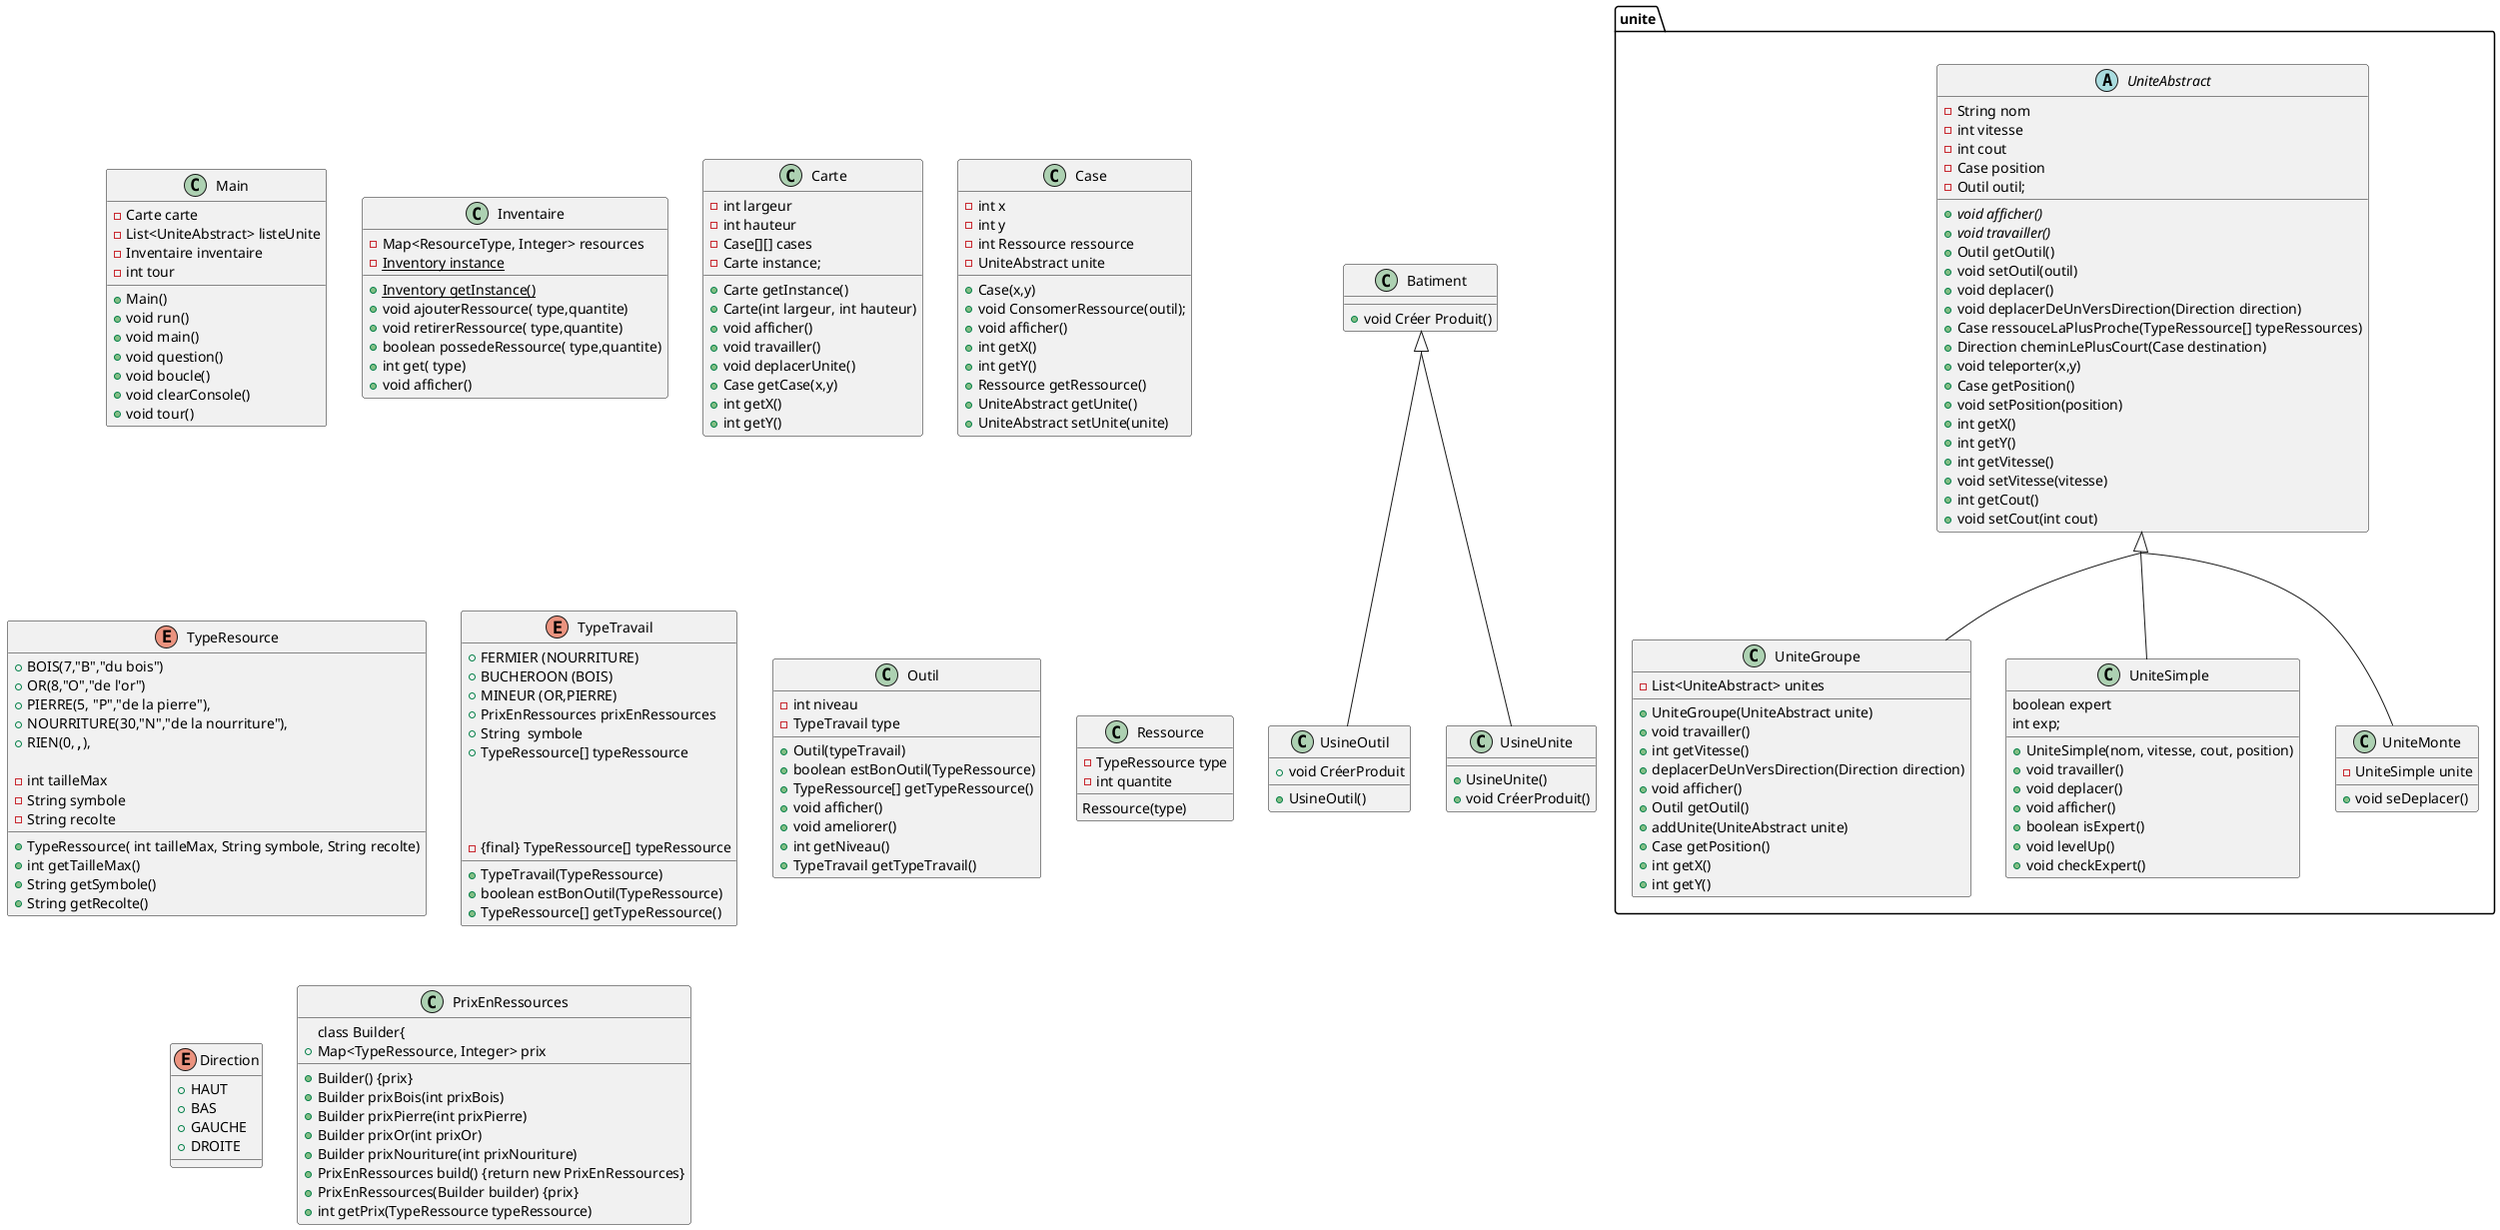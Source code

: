 @startuml
skinparam groupInheritance 2

class Main {
  -Carte carte
  -List<UniteAbstract> listeUnite
  -Inventaire inventaire
  -int tour

  +Main()
  +void run()
  +void main()
  +void question()
  +void boucle()
  +void clearConsole()
  +void tour()
}

class Inventaire {
  -Map<ResourceType, Integer> resources
  -{static} Inventory instance

  +{static} Inventory getInstance()
  +void ajouterRessource( type,quantite)
  +void retirerRessource( type,quantite)
  +boolean possedeRessource( type,quantite)
  +int get( type)
  +void afficher()
}

class Carte {
  -int largeur
  -int hauteur
  -Case[][] cases
  -Carte instance;

  +Carte getInstance()
  +Carte(int largeur, int hauteur)
  +void afficher()
  +void travailler()
  +void deplacerUnite()
  +Case getCase(x,y)
  +int getX()
  +int getY()
}

class Case {
  -int x
  -int y
  -int Ressource ressource
  -UniteAbstract unite

  +Case(x,y)
  +void ConsomerRessource(outil);
  +void afficher()
  +int getX()
  +int getY()
  +Ressource getRessource()
  +UniteAbstract getUnite()
  +UniteAbstract setUnite(unite)
}

enum TypeResource {
  +{field} BOIS(7,"B","du bois")
  +{field} OR(8,"O","de l'or")
  +{field} PIERRE(5, "P","de la pierre"),
  +{field} NOURRITURE(30,"N","de la nourriture"),
  +{field} RIEN(0,"",""),

  -int tailleMax
  -String symbole
  -String recolte

  +TypeRessource( int tailleMax, String symbole, String recolte)
  +int getTailleMax()
  +String getSymbole()
  +String getRecolte()
}
enum TypeTravail {
  +{field} FERMIER (NOURRITURE)
  +{field} BUCHEROON (BOIS)
  +{field} MINEUR (OR,PIERRE)
  +{field} PrixEnRessources prixEnRessources
  +String  symbole
  + TypeRessource[] typeRessource




  -{final} TypeRessource[] typeRessource

  +TypeTravail(TypeRessource)
  +boolean estBonOutil(TypeRessource)
  +TypeRessource[] getTypeRessource()
}
abstract class unite.UniteAbstract{
  -String nom
  -int vitesse
  -int cout
  -Case position
  -Outil outil;

  +{abstract} void afficher()
  +{abstract} void travailler()
  +Outil getOutil()
  +void setOutil(outil)
  +void deplacer()
  +void deplacerDeUnVersDirection(Direction direction)
  +Case ressouceLaPlusProche(TypeRessource[] typeRessources)
  +Direction cheminLePlusCourt(Case destination)
  +void teleporter(x,y)
  +Case getPosition()
  +void setPosition(position)
  +int getX()
  +int getY()
  +int getVitesse()
  +void setVitesse(vitesse)
  +int getCout()
  +void setCout(int cout)

}

class unite.UniteGroupe extends unite.UniteAbstract {
  -List<UniteAbstract> unites

  +UniteGroupe(UniteAbstract unite)
  +void travailler()
  +int getVitesse()
  +deplacerDeUnVersDirection(Direction direction)
  +void afficher()
  +Outil getOutil()
  +addUnite(UniteAbstract unite)
  +Case getPosition()
  +int getX()
  +int getY()
}

class unite.UniteSimple extends unite.UniteAbstract {
   boolean expert
   int exp;

   +UniteSimple(nom, vitesse, cout, position)
   +void travailler()
   +void deplacer()
   +void afficher()
   +boolean isExpert()
   +void levelUp()
   +void checkExpert()

}

class unite.UniteMonte extends unite.UniteAbstract {
  -UniteSimple unite

  +void seDeplacer()
}

class Outil{
  -int niveau
  -TypeTravail type

  +Outil(typeTravail)
  +boolean estBonOutil(TypeRessource)
  +TypeRessource[] getTypeRessource()
  +void afficher()
  +void ameliorer()
  +int getNiveau()
  +TypeTravail getTypeTravail()
}
class Ressource{
  -TypeRessource type
  -int quantite

  Ressource(type)
}
enum Direction {
  +{field} HAUT
  +{field} BAS
  +{field} GAUCHE
  +{field} DROITE
}

class Batiment {
  +void Créer Produit()

}

class PrixEnRessources{
  class Builder{
    +Map<TypeRessource, Integer> prix
    +Builder() {prix}
    +Builder prixBois(int prixBois)
    +Builder prixPierre(int prixPierre)
    +Builder prixOr(int prixOr)
    +Builder prixNouriture(int prixNouriture)
    +PrixEnRessources build() {return new PrixEnRessources}
    + PrixEnRessources(Builder builder) {prix}
    + int getPrix(TypeRessource typeRessource)

}

class UsineOutil extends Batiment{
   +UsineOutil()
   +void CréerProduit
}

class UsineUnite extends Batiment{
  +UsineUnite()
  +void CréerProduit()

}
@enduml